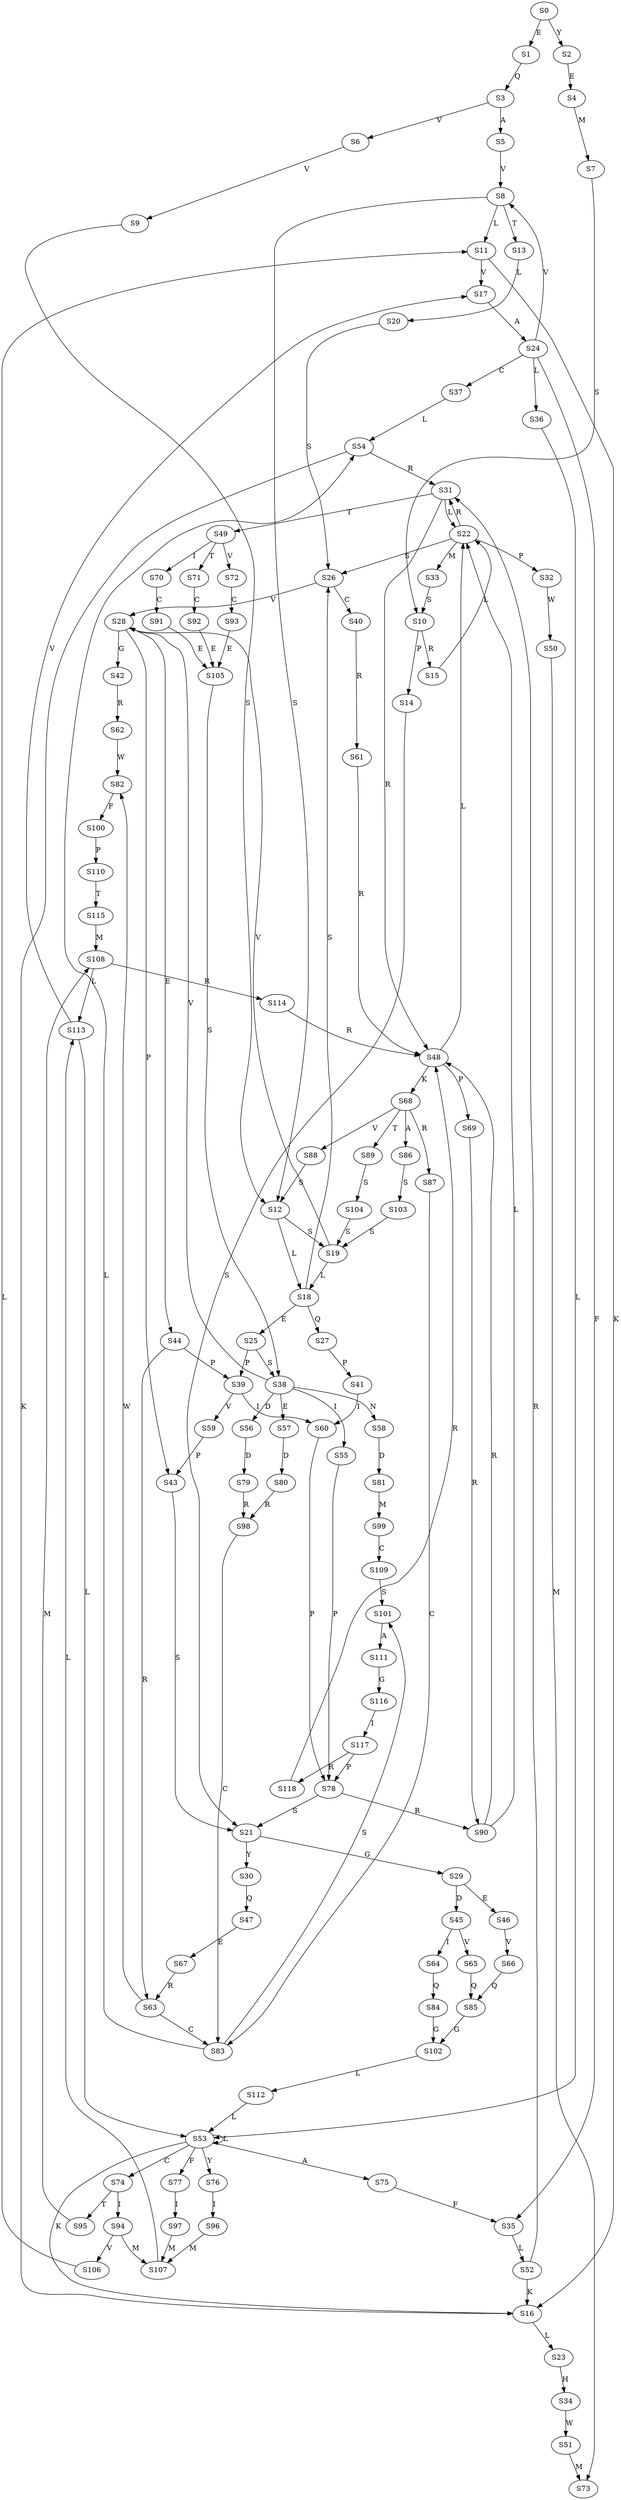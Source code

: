 strict digraph  {
	S0 -> S1 [ label = E ];
	S0 -> S2 [ label = Y ];
	S1 -> S3 [ label = Q ];
	S2 -> S4 [ label = E ];
	S3 -> S5 [ label = A ];
	S3 -> S6 [ label = V ];
	S4 -> S7 [ label = M ];
	S5 -> S8 [ label = V ];
	S6 -> S9 [ label = V ];
	S7 -> S10 [ label = S ];
	S8 -> S11 [ label = L ];
	S8 -> S12 [ label = S ];
	S8 -> S13 [ label = T ];
	S9 -> S12 [ label = S ];
	S10 -> S14 [ label = P ];
	S10 -> S15 [ label = R ];
	S11 -> S16 [ label = K ];
	S11 -> S17 [ label = V ];
	S12 -> S18 [ label = L ];
	S12 -> S19 [ label = S ];
	S13 -> S20 [ label = L ];
	S14 -> S21 [ label = S ];
	S15 -> S22 [ label = L ];
	S16 -> S23 [ label = L ];
	S17 -> S24 [ label = A ];
	S18 -> S25 [ label = E ];
	S18 -> S26 [ label = S ];
	S18 -> S27 [ label = Q ];
	S19 -> S18 [ label = L ];
	S19 -> S28 [ label = V ];
	S20 -> S26 [ label = S ];
	S21 -> S29 [ label = G ];
	S21 -> S30 [ label = Y ];
	S22 -> S31 [ label = R ];
	S22 -> S26 [ label = S ];
	S22 -> S32 [ label = P ];
	S22 -> S33 [ label = M ];
	S23 -> S34 [ label = H ];
	S24 -> S8 [ label = V ];
	S24 -> S35 [ label = F ];
	S24 -> S36 [ label = L ];
	S24 -> S37 [ label = C ];
	S25 -> S38 [ label = S ];
	S25 -> S39 [ label = P ];
	S26 -> S28 [ label = V ];
	S26 -> S40 [ label = C ];
	S27 -> S41 [ label = P ];
	S28 -> S42 [ label = G ];
	S28 -> S43 [ label = P ];
	S28 -> S44 [ label = E ];
	S29 -> S45 [ label = D ];
	S29 -> S46 [ label = E ];
	S30 -> S47 [ label = Q ];
	S31 -> S48 [ label = R ];
	S31 -> S49 [ label = T ];
	S31 -> S22 [ label = L ];
	S32 -> S50 [ label = W ];
	S33 -> S10 [ label = S ];
	S34 -> S51 [ label = W ];
	S35 -> S52 [ label = L ];
	S36 -> S53 [ label = L ];
	S37 -> S54 [ label = L ];
	S38 -> S55 [ label = I ];
	S38 -> S56 [ label = D ];
	S38 -> S57 [ label = E ];
	S38 -> S28 [ label = V ];
	S38 -> S58 [ label = N ];
	S39 -> S59 [ label = V ];
	S39 -> S60 [ label = I ];
	S40 -> S61 [ label = R ];
	S41 -> S60 [ label = I ];
	S42 -> S62 [ label = R ];
	S43 -> S21 [ label = S ];
	S44 -> S63 [ label = R ];
	S44 -> S39 [ label = P ];
	S45 -> S64 [ label = I ];
	S45 -> S65 [ label = V ];
	S46 -> S66 [ label = V ];
	S47 -> S67 [ label = E ];
	S48 -> S68 [ label = K ];
	S48 -> S22 [ label = L ];
	S48 -> S69 [ label = P ];
	S49 -> S70 [ label = I ];
	S49 -> S71 [ label = T ];
	S49 -> S72 [ label = V ];
	S50 -> S73 [ label = M ];
	S51 -> S73 [ label = M ];
	S52 -> S31 [ label = R ];
	S52 -> S16 [ label = K ];
	S53 -> S74 [ label = C ];
	S53 -> S53 [ label = L ];
	S53 -> S16 [ label = K ];
	S53 -> S75 [ label = A ];
	S53 -> S76 [ label = Y ];
	S53 -> S77 [ label = F ];
	S54 -> S31 [ label = R ];
	S54 -> S16 [ label = K ];
	S55 -> S78 [ label = P ];
	S56 -> S79 [ label = D ];
	S57 -> S80 [ label = D ];
	S58 -> S81 [ label = D ];
	S59 -> S43 [ label = P ];
	S60 -> S78 [ label = P ];
	S61 -> S48 [ label = R ];
	S62 -> S82 [ label = W ];
	S63 -> S82 [ label = W ];
	S63 -> S83 [ label = C ];
	S64 -> S84 [ label = Q ];
	S65 -> S85 [ label = Q ];
	S66 -> S85 [ label = Q ];
	S67 -> S63 [ label = R ];
	S68 -> S86 [ label = A ];
	S68 -> S87 [ label = R ];
	S68 -> S88 [ label = V ];
	S68 -> S89 [ label = T ];
	S69 -> S90 [ label = R ];
	S70 -> S91 [ label = C ];
	S71 -> S92 [ label = C ];
	S72 -> S93 [ label = C ];
	S74 -> S94 [ label = I ];
	S74 -> S95 [ label = T ];
	S75 -> S35 [ label = F ];
	S76 -> S96 [ label = I ];
	S77 -> S97 [ label = I ];
	S78 -> S21 [ label = S ];
	S78 -> S90 [ label = R ];
	S79 -> S98 [ label = R ];
	S80 -> S98 [ label = R ];
	S81 -> S99 [ label = M ];
	S82 -> S100 [ label = F ];
	S83 -> S101 [ label = S ];
	S83 -> S54 [ label = L ];
	S84 -> S102 [ label = G ];
	S85 -> S102 [ label = G ];
	S86 -> S103 [ label = S ];
	S87 -> S83 [ label = C ];
	S88 -> S12 [ label = S ];
	S89 -> S104 [ label = S ];
	S90 -> S22 [ label = L ];
	S90 -> S48 [ label = R ];
	S91 -> S105 [ label = E ];
	S92 -> S105 [ label = E ];
	S93 -> S105 [ label = E ];
	S94 -> S106 [ label = V ];
	S94 -> S107 [ label = M ];
	S95 -> S108 [ label = M ];
	S96 -> S107 [ label = M ];
	S97 -> S107 [ label = M ];
	S98 -> S83 [ label = C ];
	S99 -> S109 [ label = C ];
	S100 -> S110 [ label = P ];
	S101 -> S111 [ label = A ];
	S102 -> S112 [ label = L ];
	S103 -> S19 [ label = S ];
	S104 -> S19 [ label = S ];
	S105 -> S38 [ label = S ];
	S106 -> S11 [ label = L ];
	S107 -> S113 [ label = L ];
	S108 -> S114 [ label = R ];
	S108 -> S113 [ label = L ];
	S109 -> S101 [ label = S ];
	S110 -> S115 [ label = T ];
	S111 -> S116 [ label = G ];
	S112 -> S53 [ label = L ];
	S113 -> S17 [ label = V ];
	S113 -> S53 [ label = L ];
	S114 -> S48 [ label = R ];
	S115 -> S108 [ label = M ];
	S116 -> S117 [ label = I ];
	S117 -> S78 [ label = P ];
	S117 -> S118 [ label = R ];
	S118 -> S48 [ label = R ];
}
